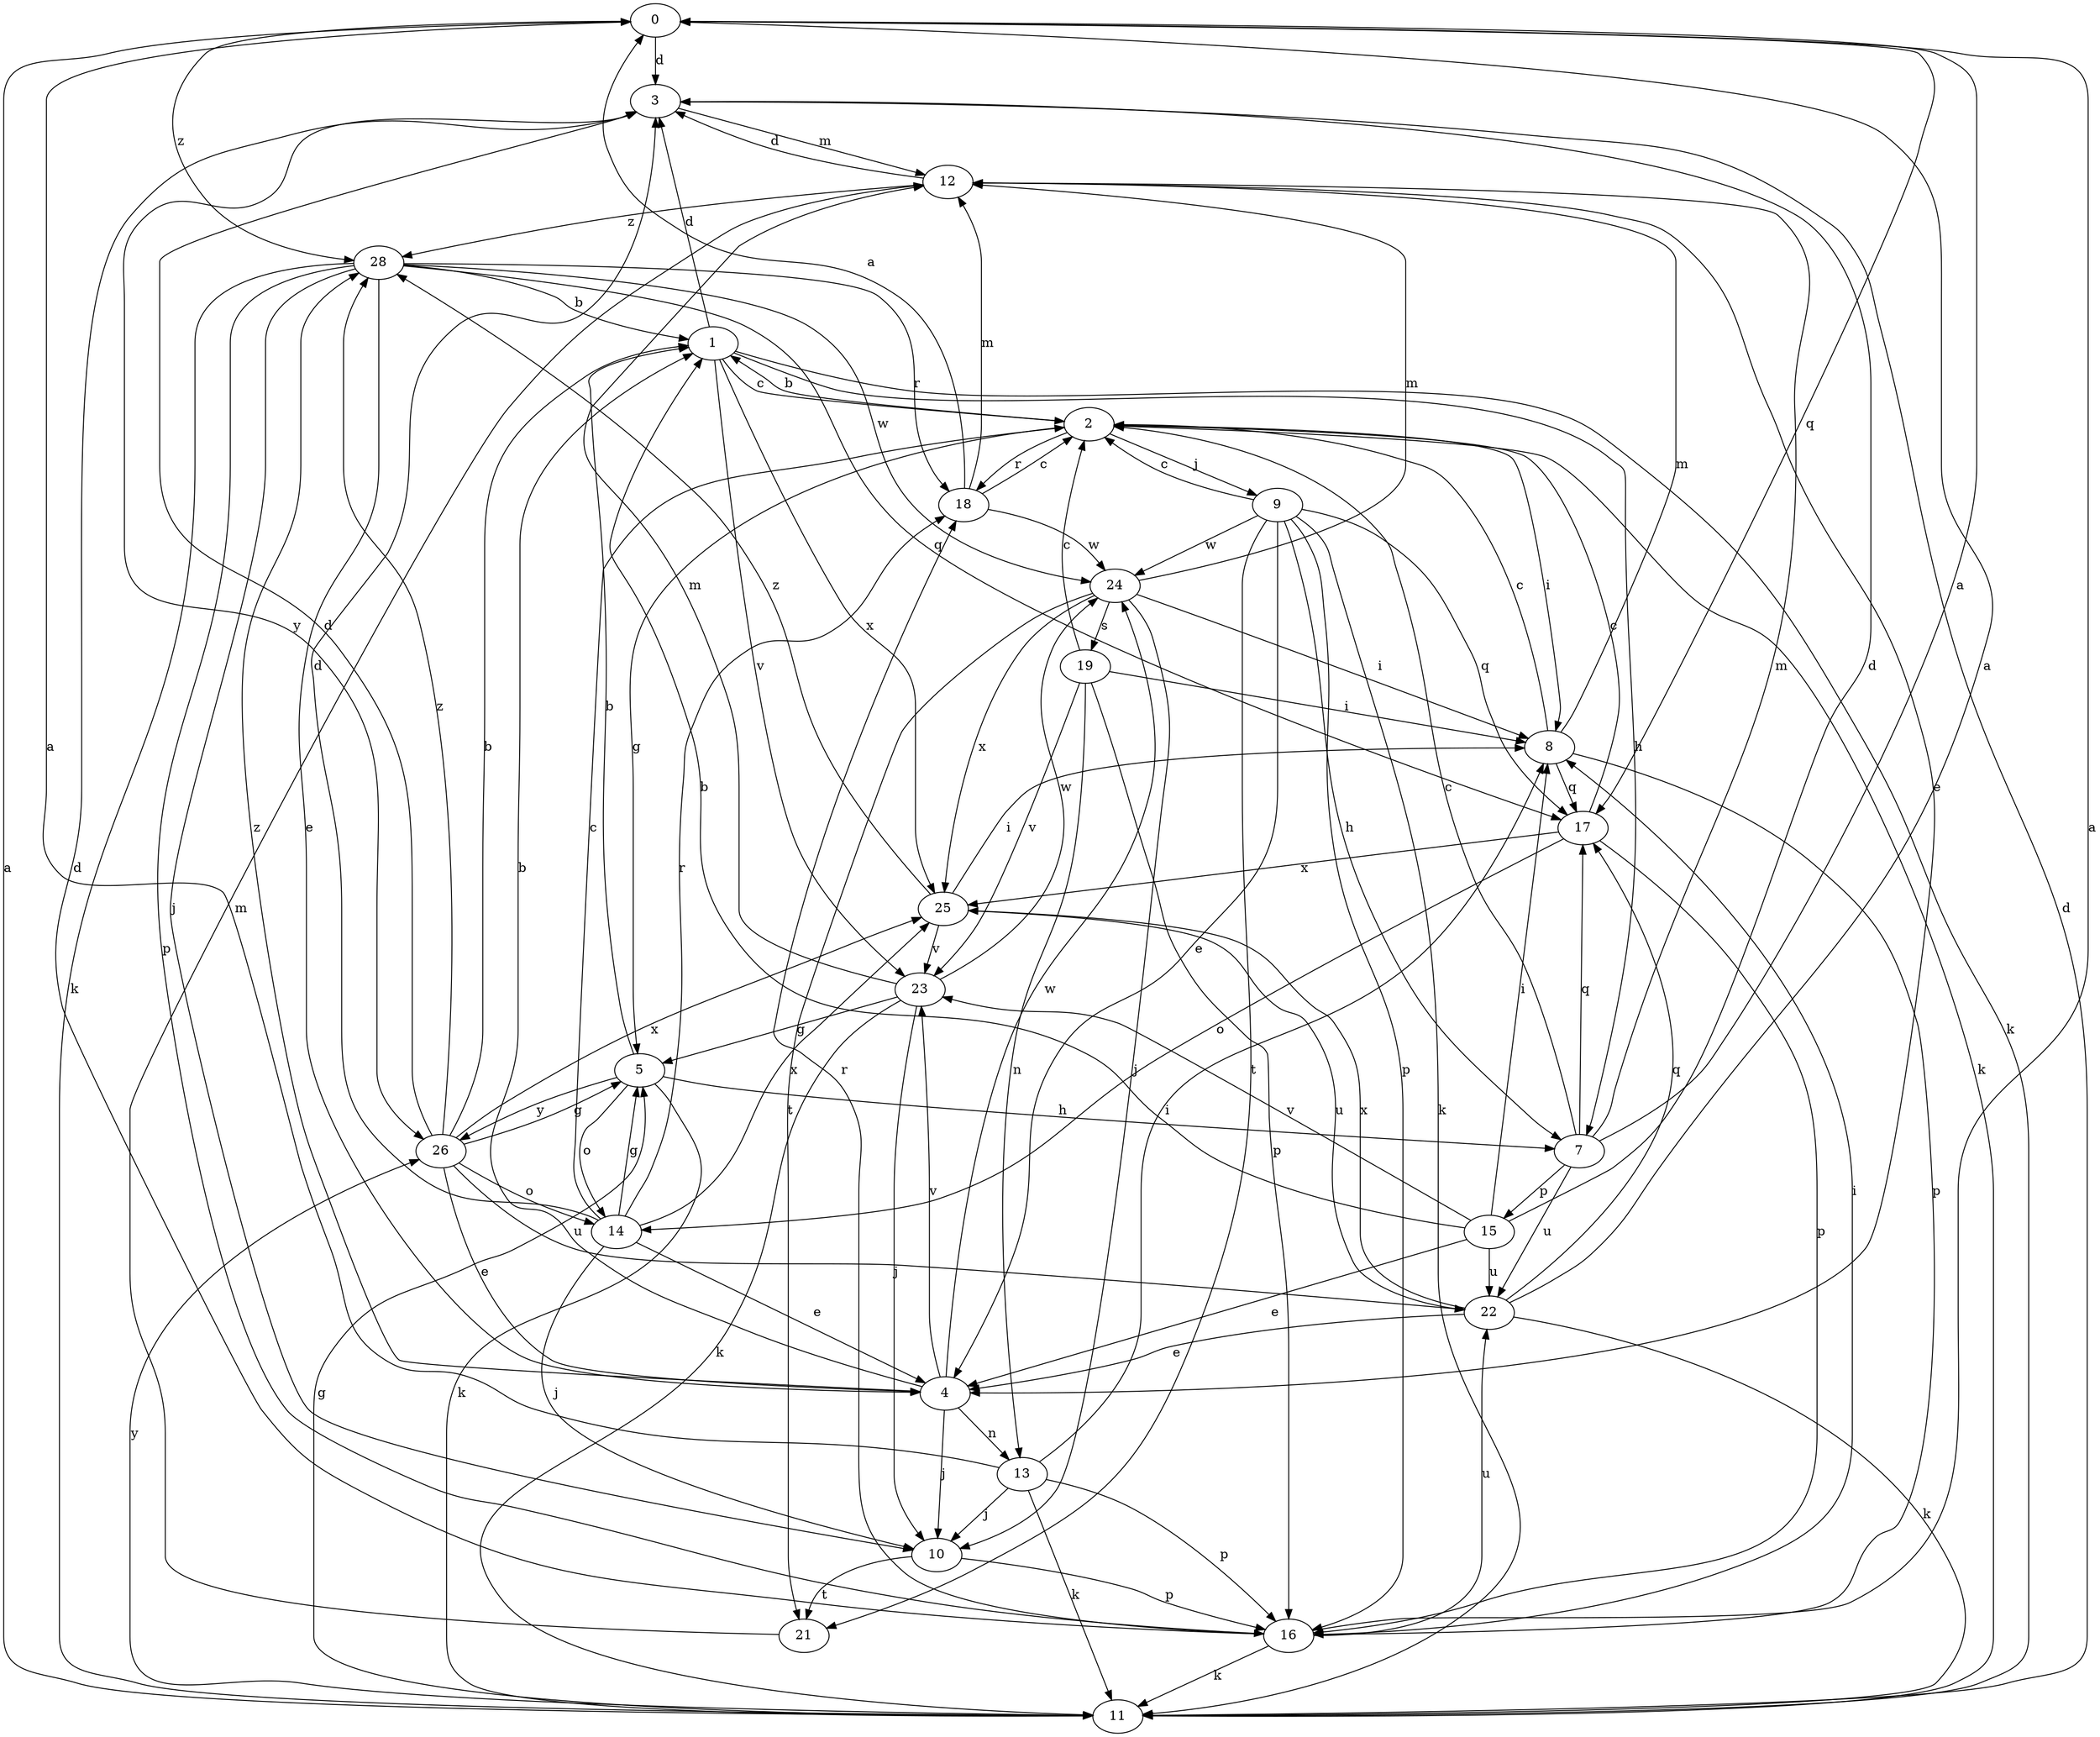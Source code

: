 strict digraph  {
0;
1;
2;
3;
4;
5;
7;
8;
9;
10;
11;
12;
13;
14;
15;
16;
17;
18;
19;
21;
22;
23;
24;
25;
26;
28;
0 -> 3  [label=d];
0 -> 17  [label=q];
0 -> 28  [label=z];
1 -> 2  [label=c];
1 -> 3  [label=d];
1 -> 7  [label=h];
1 -> 11  [label=k];
1 -> 23  [label=v];
1 -> 25  [label=x];
2 -> 1  [label=b];
2 -> 5  [label=g];
2 -> 8  [label=i];
2 -> 9  [label=j];
2 -> 11  [label=k];
2 -> 18  [label=r];
3 -> 12  [label=m];
3 -> 26  [label=y];
4 -> 1  [label=b];
4 -> 10  [label=j];
4 -> 13  [label=n];
4 -> 23  [label=v];
4 -> 24  [label=w];
4 -> 28  [label=z];
5 -> 1  [label=b];
5 -> 7  [label=h];
5 -> 11  [label=k];
5 -> 14  [label=o];
5 -> 26  [label=y];
7 -> 0  [label=a];
7 -> 2  [label=c];
7 -> 12  [label=m];
7 -> 15  [label=p];
7 -> 17  [label=q];
7 -> 22  [label=u];
8 -> 2  [label=c];
8 -> 12  [label=m];
8 -> 16  [label=p];
8 -> 17  [label=q];
9 -> 2  [label=c];
9 -> 4  [label=e];
9 -> 7  [label=h];
9 -> 11  [label=k];
9 -> 16  [label=p];
9 -> 17  [label=q];
9 -> 21  [label=t];
9 -> 24  [label=w];
10 -> 16  [label=p];
10 -> 21  [label=t];
11 -> 0  [label=a];
11 -> 3  [label=d];
11 -> 5  [label=g];
11 -> 26  [label=y];
12 -> 3  [label=d];
12 -> 4  [label=e];
12 -> 28  [label=z];
13 -> 0  [label=a];
13 -> 8  [label=i];
13 -> 10  [label=j];
13 -> 11  [label=k];
13 -> 16  [label=p];
14 -> 2  [label=c];
14 -> 3  [label=d];
14 -> 4  [label=e];
14 -> 5  [label=g];
14 -> 10  [label=j];
14 -> 18  [label=r];
14 -> 25  [label=x];
15 -> 1  [label=b];
15 -> 3  [label=d];
15 -> 4  [label=e];
15 -> 8  [label=i];
15 -> 22  [label=u];
15 -> 23  [label=v];
16 -> 0  [label=a];
16 -> 3  [label=d];
16 -> 8  [label=i];
16 -> 11  [label=k];
16 -> 18  [label=r];
16 -> 22  [label=u];
17 -> 2  [label=c];
17 -> 14  [label=o];
17 -> 16  [label=p];
17 -> 25  [label=x];
18 -> 0  [label=a];
18 -> 2  [label=c];
18 -> 12  [label=m];
18 -> 24  [label=w];
19 -> 2  [label=c];
19 -> 8  [label=i];
19 -> 13  [label=n];
19 -> 16  [label=p];
19 -> 23  [label=v];
21 -> 12  [label=m];
22 -> 0  [label=a];
22 -> 4  [label=e];
22 -> 11  [label=k];
22 -> 17  [label=q];
22 -> 25  [label=x];
23 -> 5  [label=g];
23 -> 10  [label=j];
23 -> 11  [label=k];
23 -> 12  [label=m];
23 -> 24  [label=w];
24 -> 8  [label=i];
24 -> 10  [label=j];
24 -> 12  [label=m];
24 -> 19  [label=s];
24 -> 21  [label=t];
24 -> 25  [label=x];
25 -> 8  [label=i];
25 -> 22  [label=u];
25 -> 23  [label=v];
25 -> 28  [label=z];
26 -> 1  [label=b];
26 -> 3  [label=d];
26 -> 4  [label=e];
26 -> 5  [label=g];
26 -> 14  [label=o];
26 -> 22  [label=u];
26 -> 25  [label=x];
26 -> 28  [label=z];
28 -> 1  [label=b];
28 -> 4  [label=e];
28 -> 10  [label=j];
28 -> 11  [label=k];
28 -> 16  [label=p];
28 -> 17  [label=q];
28 -> 18  [label=r];
28 -> 24  [label=w];
}
